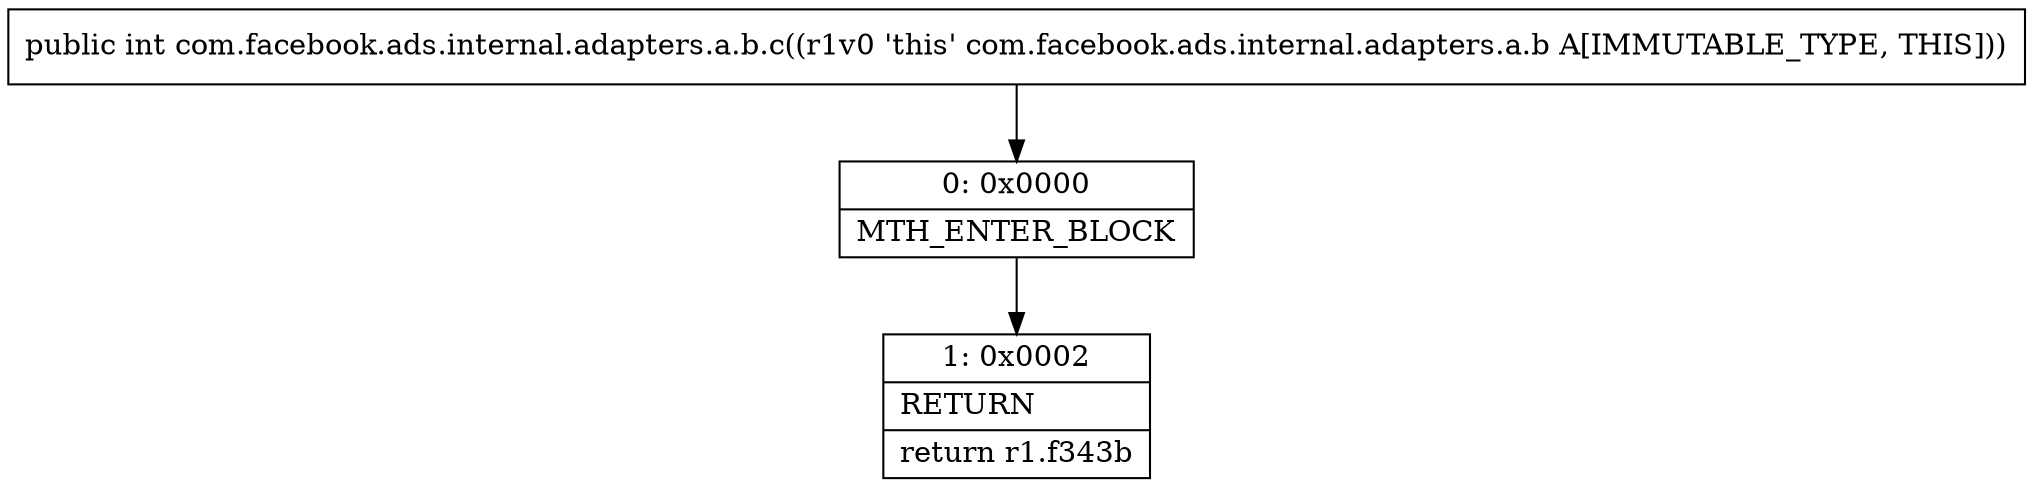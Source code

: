 digraph "CFG forcom.facebook.ads.internal.adapters.a.b.c()I" {
Node_0 [shape=record,label="{0\:\ 0x0000|MTH_ENTER_BLOCK\l}"];
Node_1 [shape=record,label="{1\:\ 0x0002|RETURN\l|return r1.f343b\l}"];
MethodNode[shape=record,label="{public int com.facebook.ads.internal.adapters.a.b.c((r1v0 'this' com.facebook.ads.internal.adapters.a.b A[IMMUTABLE_TYPE, THIS])) }"];
MethodNode -> Node_0;
Node_0 -> Node_1;
}

